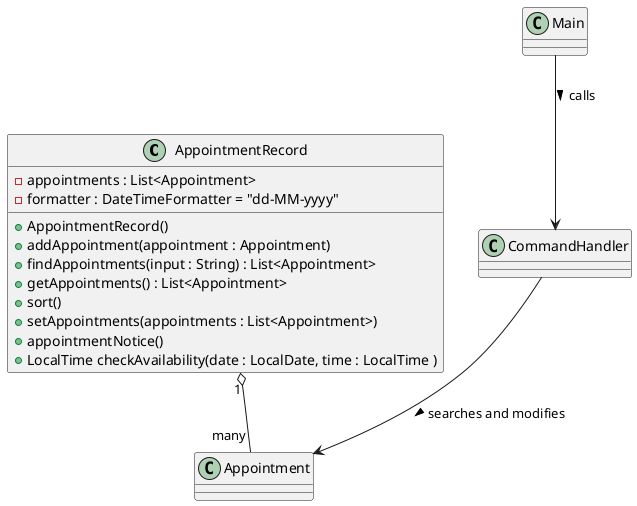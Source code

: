 @startuml
'https://plantuml.com/class-diagram

class AppointmentRecord {
- appointments : List<Appointment>
- formatter : DateTimeFormatter = "dd-MM-yyyy"
+ AppointmentRecord()
+ addAppointment(appointment : Appointment)
+ findAppointments(input : String) : List<Appointment>
+ getAppointments() : List<Appointment>
+ sort()
+ setAppointments(appointments : List<Appointment>)
+ appointmentNotice()
+ LocalTime checkAvailability(date : LocalDate, time : LocalTime )
}

class Main {}
class CommandHandler {}
class AppointmentRecord {}


CommandHandler --> Appointment : searches and modifies >
AppointmentRecord "1" o-- "many" Appointment
Main --> CommandHandler : calls >

@enduml